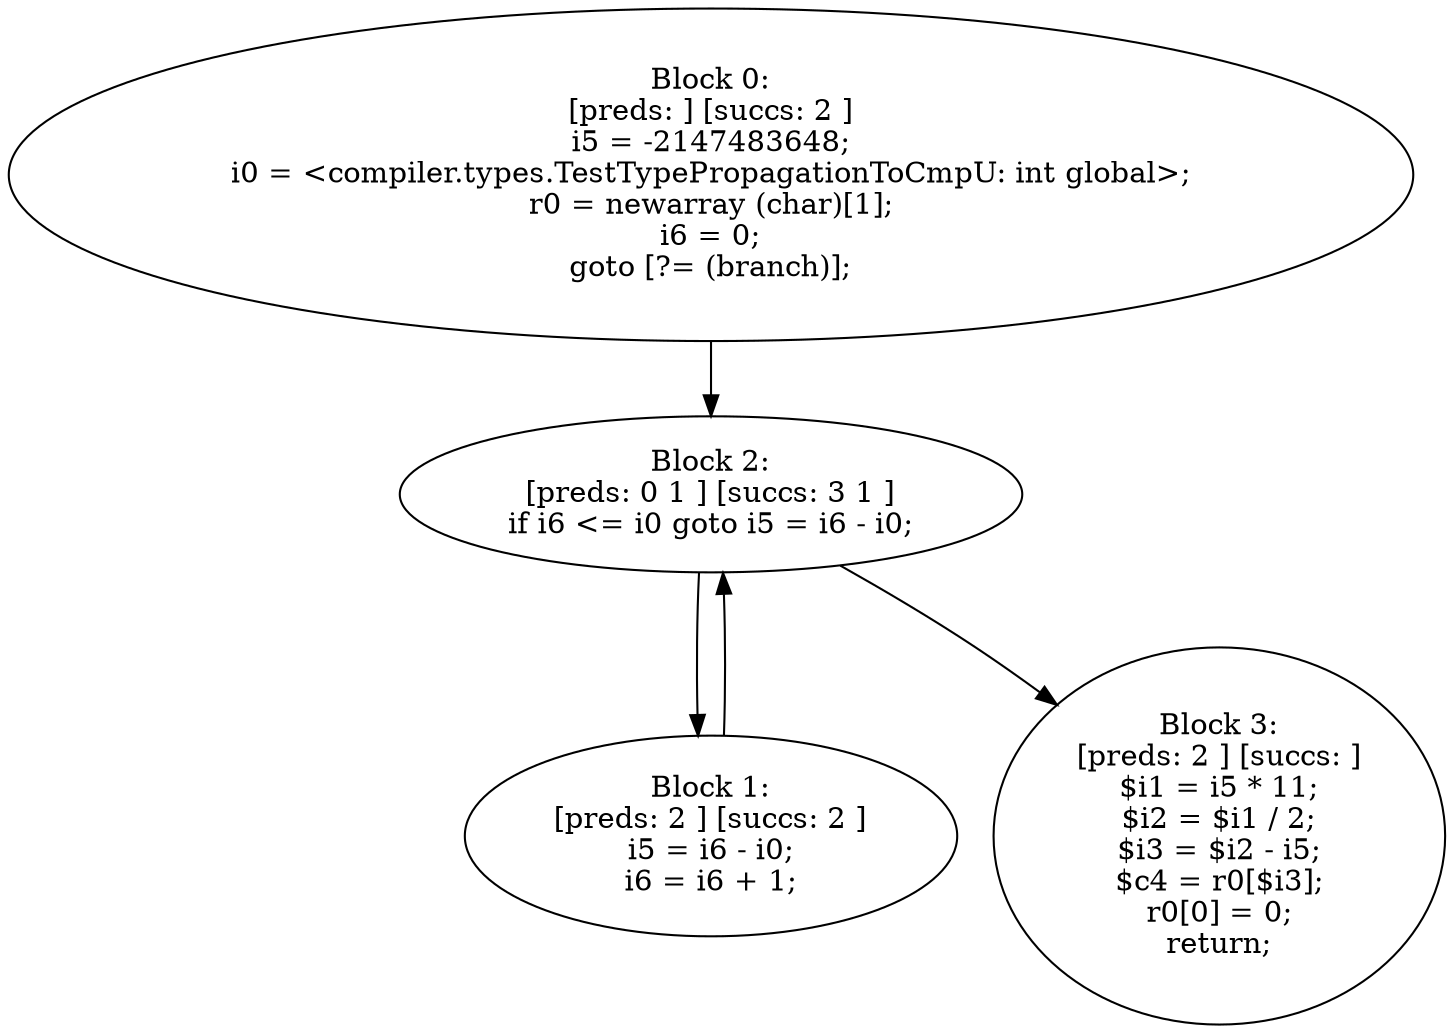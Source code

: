 digraph "unitGraph" {
    "Block 0:
[preds: ] [succs: 2 ]
i5 = -2147483648;
i0 = <compiler.types.TestTypePropagationToCmpU: int global>;
r0 = newarray (char)[1];
i6 = 0;
goto [?= (branch)];
"
    "Block 1:
[preds: 2 ] [succs: 2 ]
i5 = i6 - i0;
i6 = i6 + 1;
"
    "Block 2:
[preds: 0 1 ] [succs: 3 1 ]
if i6 <= i0 goto i5 = i6 - i0;
"
    "Block 3:
[preds: 2 ] [succs: ]
$i1 = i5 * 11;
$i2 = $i1 / 2;
$i3 = $i2 - i5;
$c4 = r0[$i3];
r0[0] = 0;
return;
"
    "Block 0:
[preds: ] [succs: 2 ]
i5 = -2147483648;
i0 = <compiler.types.TestTypePropagationToCmpU: int global>;
r0 = newarray (char)[1];
i6 = 0;
goto [?= (branch)];
"->"Block 2:
[preds: 0 1 ] [succs: 3 1 ]
if i6 <= i0 goto i5 = i6 - i0;
";
    "Block 1:
[preds: 2 ] [succs: 2 ]
i5 = i6 - i0;
i6 = i6 + 1;
"->"Block 2:
[preds: 0 1 ] [succs: 3 1 ]
if i6 <= i0 goto i5 = i6 - i0;
";
    "Block 2:
[preds: 0 1 ] [succs: 3 1 ]
if i6 <= i0 goto i5 = i6 - i0;
"->"Block 3:
[preds: 2 ] [succs: ]
$i1 = i5 * 11;
$i2 = $i1 / 2;
$i3 = $i2 - i5;
$c4 = r0[$i3];
r0[0] = 0;
return;
";
    "Block 2:
[preds: 0 1 ] [succs: 3 1 ]
if i6 <= i0 goto i5 = i6 - i0;
"->"Block 1:
[preds: 2 ] [succs: 2 ]
i5 = i6 - i0;
i6 = i6 + 1;
";
}
